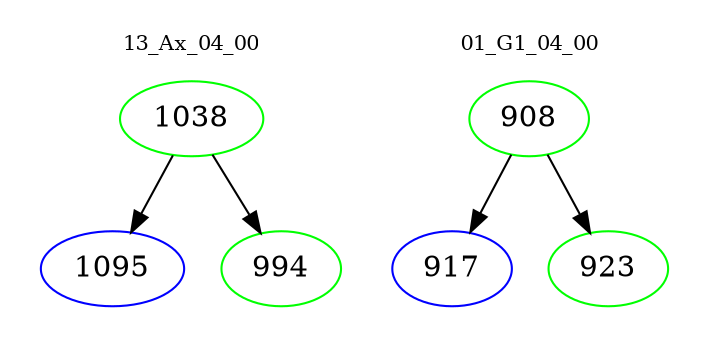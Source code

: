 digraph{
subgraph cluster_0 {
color = white
label = "13_Ax_04_00";
fontsize=10;
T0_1038 [label="1038", color="green"]
T0_1038 -> T0_1095 [color="black"]
T0_1095 [label="1095", color="blue"]
T0_1038 -> T0_994 [color="black"]
T0_994 [label="994", color="green"]
}
subgraph cluster_1 {
color = white
label = "01_G1_04_00";
fontsize=10;
T1_908 [label="908", color="green"]
T1_908 -> T1_917 [color="black"]
T1_917 [label="917", color="blue"]
T1_908 -> T1_923 [color="black"]
T1_923 [label="923", color="green"]
}
}
